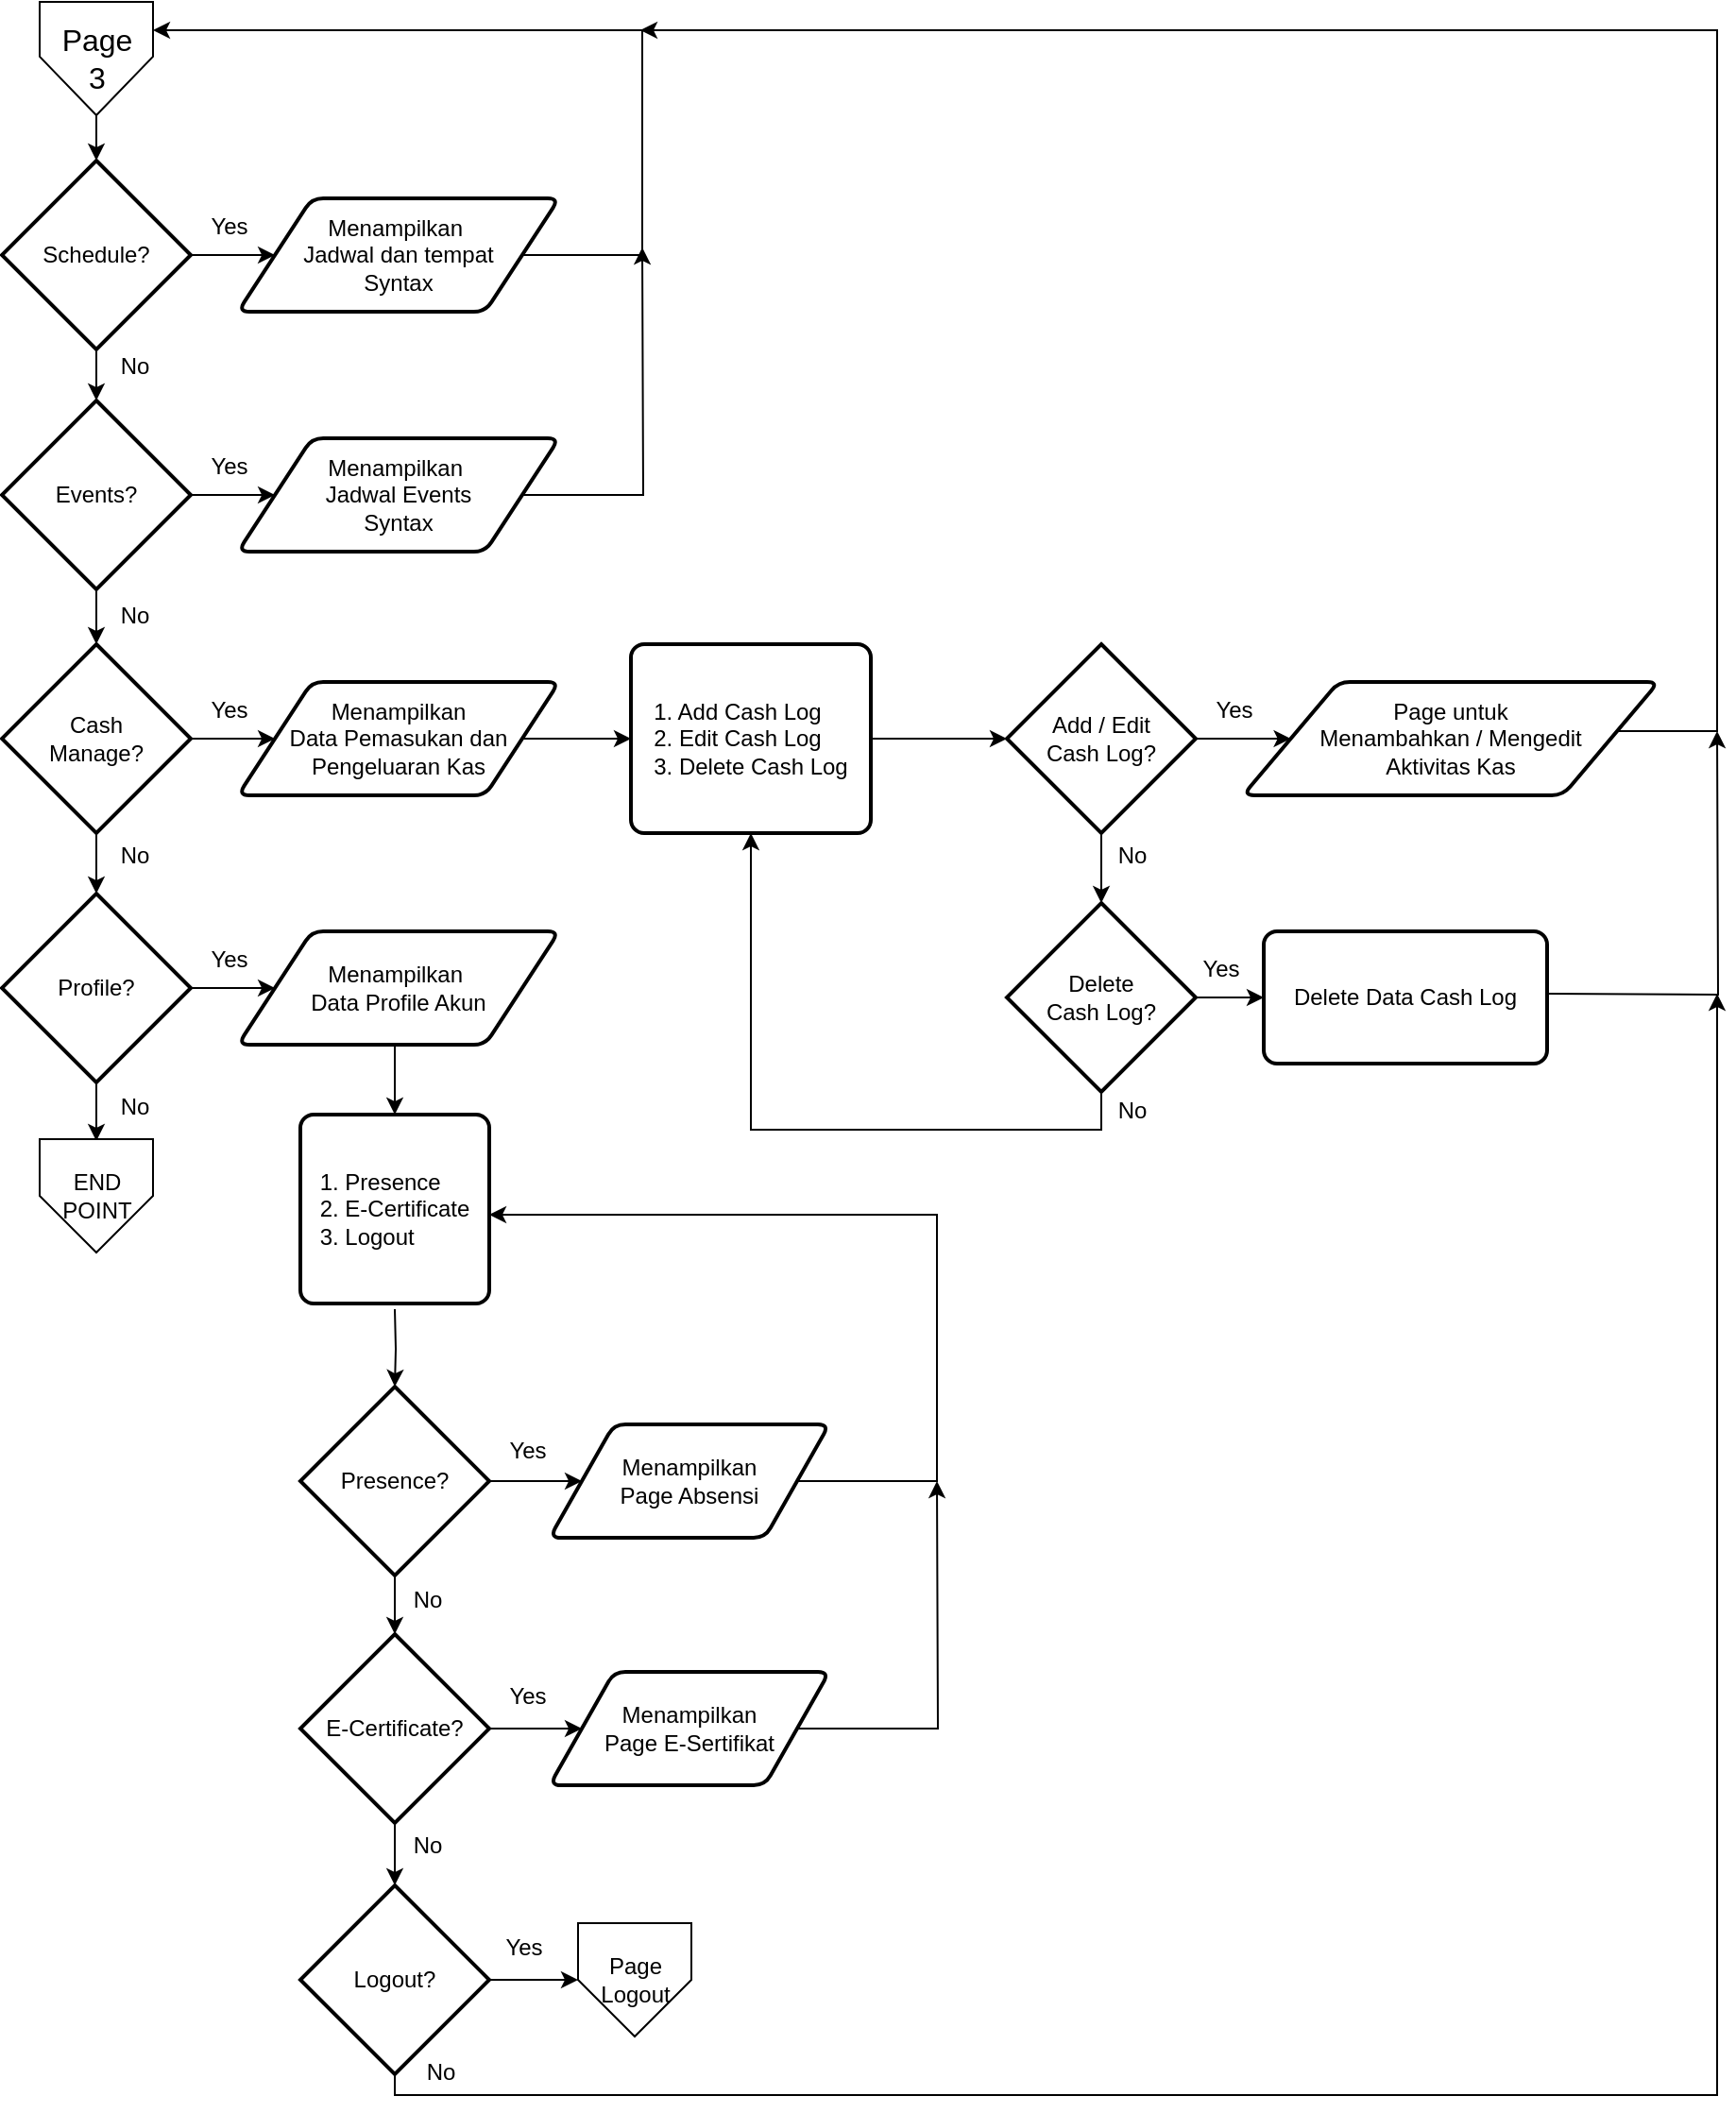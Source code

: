 <mxfile version="24.7.6">
  <diagram name="Page-1" id="k1L-fH-aqej1xiUDdUSh">
    <mxGraphModel dx="1500" dy="873" grid="1" gridSize="10" guides="1" tooltips="1" connect="1" arrows="1" fold="1" page="1" pageScale="1" pageWidth="1169" pageHeight="1654" math="0" shadow="0">
      <root>
        <mxCell id="0" />
        <mxCell id="1" parent="0" />
        <mxCell id="XSzMCote4gQr-xo7A_UP-1" value="&lt;font style=&quot;font-size: 16px;&quot;&gt;Page&lt;/font&gt;&lt;div&gt;&lt;span style=&quot;font-size: 16px;&quot;&gt;3&lt;/span&gt;&lt;/div&gt;" style="verticalLabelPosition=middle;verticalAlign=middle;html=1;shape=offPageConnector;rounded=0;size=0.517;labelPosition=center;align=center;" parent="1" vertex="1">
          <mxGeometry x="147" y="272" width="60" height="60" as="geometry" />
        </mxCell>
        <mxCell id="XSzMCote4gQr-xo7A_UP-2" style="edgeStyle=orthogonalEdgeStyle;rounded=0;orthogonalLoop=1;jettySize=auto;html=1;exitX=1;exitY=0.5;exitDx=0;exitDy=0;exitPerimeter=0;entryX=0;entryY=0.5;entryDx=0;entryDy=0;" parent="1" source="XSzMCote4gQr-xo7A_UP-3" target="XSzMCote4gQr-xo7A_UP-15" edge="1">
          <mxGeometry relative="1" as="geometry" />
        </mxCell>
        <mxCell id="XSzMCote4gQr-xo7A_UP-3" value="Schedule?" style="strokeWidth=2;html=1;shape=mxgraph.flowchart.decision;whiteSpace=wrap;" parent="1" vertex="1">
          <mxGeometry x="127" y="356" width="100" height="100" as="geometry" />
        </mxCell>
        <mxCell id="XSzMCote4gQr-xo7A_UP-4" style="edgeStyle=orthogonalEdgeStyle;rounded=0;orthogonalLoop=1;jettySize=auto;html=1;exitX=0.5;exitY=1;exitDx=0;exitDy=0;entryX=0.5;entryY=0;entryDx=0;entryDy=0;entryPerimeter=0;" parent="1" source="XSzMCote4gQr-xo7A_UP-1" target="XSzMCote4gQr-xo7A_UP-3" edge="1">
          <mxGeometry relative="1" as="geometry" />
        </mxCell>
        <mxCell id="XSzMCote4gQr-xo7A_UP-5" style="edgeStyle=orthogonalEdgeStyle;rounded=0;orthogonalLoop=1;jettySize=auto;html=1;exitX=1;exitY=0.5;exitDx=0;exitDy=0;exitPerimeter=0;entryX=0;entryY=0.5;entryDx=0;entryDy=0;" parent="1" source="XSzMCote4gQr-xo7A_UP-6" target="XSzMCote4gQr-xo7A_UP-17" edge="1">
          <mxGeometry relative="1" as="geometry" />
        </mxCell>
        <mxCell id="XSzMCote4gQr-xo7A_UP-44" value="" style="edgeStyle=orthogonalEdgeStyle;rounded=0;orthogonalLoop=1;jettySize=auto;html=1;" parent="1" source="XSzMCote4gQr-xo7A_UP-6" target="XSzMCote4gQr-xo7A_UP-43" edge="1">
          <mxGeometry relative="1" as="geometry" />
        </mxCell>
        <mxCell id="XSzMCote4gQr-xo7A_UP-6" value="Events?" style="strokeWidth=2;html=1;shape=mxgraph.flowchart.decision;whiteSpace=wrap;" parent="1" vertex="1">
          <mxGeometry x="127" y="483" width="100" height="100" as="geometry" />
        </mxCell>
        <mxCell id="XSzMCote4gQr-xo7A_UP-7" style="edgeStyle=orthogonalEdgeStyle;rounded=0;orthogonalLoop=1;jettySize=auto;html=1;exitX=0.5;exitY=1;exitDx=0;exitDy=0;exitPerimeter=0;entryX=0.5;entryY=0;entryDx=0;entryDy=0;entryPerimeter=0;" parent="1" source="XSzMCote4gQr-xo7A_UP-3" target="XSzMCote4gQr-xo7A_UP-6" edge="1">
          <mxGeometry relative="1" as="geometry" />
        </mxCell>
        <mxCell id="XSzMCote4gQr-xo7A_UP-8" value="" style="edgeStyle=orthogonalEdgeStyle;rounded=0;orthogonalLoop=1;jettySize=auto;html=1;" parent="1" source="XSzMCote4gQr-xo7A_UP-10" target="XSzMCote4gQr-xo7A_UP-19" edge="1">
          <mxGeometry relative="1" as="geometry" />
        </mxCell>
        <mxCell id="XSzMCote4gQr-xo7A_UP-9" value="" style="edgeStyle=orthogonalEdgeStyle;rounded=0;orthogonalLoop=1;jettySize=auto;html=1;" parent="1" source="XSzMCote4gQr-xo7A_UP-10" edge="1">
          <mxGeometry relative="1" as="geometry">
            <mxPoint x="177" y="875" as="targetPoint" />
          </mxGeometry>
        </mxCell>
        <mxCell id="XSzMCote4gQr-xo7A_UP-10" value="Profile?" style="strokeWidth=2;html=1;shape=mxgraph.flowchart.decision;whiteSpace=wrap;" parent="1" vertex="1">
          <mxGeometry x="127" y="744" width="100" height="100" as="geometry" />
        </mxCell>
        <mxCell id="XSzMCote4gQr-xo7A_UP-12" value="No" style="text;html=1;align=center;verticalAlign=middle;resizable=0;points=[];autosize=1;strokeColor=none;fillColor=none;" parent="1" vertex="1">
          <mxGeometry x="177" y="450" width="40" height="30" as="geometry" />
        </mxCell>
        <mxCell id="XSzMCote4gQr-xo7A_UP-14" style="edgeStyle=orthogonalEdgeStyle;rounded=0;orthogonalLoop=1;jettySize=auto;html=1;exitX=1;exitY=0.5;exitDx=0;exitDy=0;entryX=1;entryY=0.25;entryDx=0;entryDy=0;" parent="1" source="XSzMCote4gQr-xo7A_UP-15" target="XSzMCote4gQr-xo7A_UP-1" edge="1">
          <mxGeometry relative="1" as="geometry">
            <mxPoint x="466" y="292" as="targetPoint" />
            <Array as="points">
              <mxPoint x="466" y="406" />
              <mxPoint x="466" y="287" />
            </Array>
          </mxGeometry>
        </mxCell>
        <mxCell id="XSzMCote4gQr-xo7A_UP-15" value="Menampilkan&amp;nbsp;&lt;div&gt;Jadwal dan tempat&lt;div&gt;Syntax&lt;/div&gt;&lt;/div&gt;" style="shape=parallelogram;html=1;strokeWidth=2;perimeter=parallelogramPerimeter;whiteSpace=wrap;rounded=1;arcSize=12;size=0.23;" parent="1" vertex="1">
          <mxGeometry x="252" y="376" width="170" height="60" as="geometry" />
        </mxCell>
        <mxCell id="XSzMCote4gQr-xo7A_UP-16" style="edgeStyle=orthogonalEdgeStyle;rounded=0;orthogonalLoop=1;jettySize=auto;html=1;exitX=1;exitY=0.5;exitDx=0;exitDy=0;" parent="1" source="XSzMCote4gQr-xo7A_UP-17" edge="1">
          <mxGeometry relative="1" as="geometry">
            <mxPoint x="466" y="402" as="targetPoint" />
          </mxGeometry>
        </mxCell>
        <mxCell id="XSzMCote4gQr-xo7A_UP-17" value="Menampilkan&amp;nbsp;&lt;div&gt;Jadwal Events&lt;div&gt;Syntax&lt;/div&gt;&lt;/div&gt;" style="shape=parallelogram;html=1;strokeWidth=2;perimeter=parallelogramPerimeter;whiteSpace=wrap;rounded=1;arcSize=12;size=0.23;" parent="1" vertex="1">
          <mxGeometry x="252" y="503" width="170" height="60" as="geometry" />
        </mxCell>
        <mxCell id="XSzMCote4gQr-xo7A_UP-58" style="edgeStyle=orthogonalEdgeStyle;rounded=0;orthogonalLoop=1;jettySize=auto;html=1;exitX=0.5;exitY=1;exitDx=0;exitDy=0;entryX=0.5;entryY=0;entryDx=0;entryDy=0;" parent="1" source="XSzMCote4gQr-xo7A_UP-19" target="XSzMCote4gQr-xo7A_UP-22" edge="1">
          <mxGeometry relative="1" as="geometry" />
        </mxCell>
        <mxCell id="XSzMCote4gQr-xo7A_UP-19" value="Menampilkan&amp;nbsp;&lt;div&gt;Data Profile Akun&lt;/div&gt;" style="shape=parallelogram;html=1;strokeWidth=2;perimeter=parallelogramPerimeter;whiteSpace=wrap;rounded=1;arcSize=12;size=0.23;" parent="1" vertex="1">
          <mxGeometry x="252" y="764" width="170" height="60" as="geometry" />
        </mxCell>
        <mxCell id="XSzMCote4gQr-xo7A_UP-21" value="" style="edgeStyle=orthogonalEdgeStyle;rounded=0;orthogonalLoop=1;jettySize=auto;html=1;" parent="1" target="XSzMCote4gQr-xo7A_UP-25" edge="1">
          <mxGeometry relative="1" as="geometry">
            <mxPoint x="335" y="964" as="sourcePoint" />
          </mxGeometry>
        </mxCell>
        <mxCell id="XSzMCote4gQr-xo7A_UP-22" value="&lt;div style=&quot;text-align: justify;&quot;&gt;&lt;span style=&quot;background-color: initial;&quot;&gt;1. Presence&lt;/span&gt;&lt;/div&gt;&lt;div style=&quot;text-align: justify;&quot;&gt;2. E-Certificate&lt;/div&gt;&lt;div style=&quot;text-align: justify;&quot;&gt;3. Logout&lt;/div&gt;" style="rounded=1;whiteSpace=wrap;html=1;absoluteArcSize=1;arcSize=14;strokeWidth=2;" parent="1" vertex="1">
          <mxGeometry x="285" y="861" width="100" height="100" as="geometry" />
        </mxCell>
        <mxCell id="XSzMCote4gQr-xo7A_UP-23" value="" style="edgeStyle=orthogonalEdgeStyle;rounded=0;orthogonalLoop=1;jettySize=auto;html=1;" parent="1" source="XSzMCote4gQr-xo7A_UP-25" target="XSzMCote4gQr-xo7A_UP-27" edge="1">
          <mxGeometry relative="1" as="geometry" />
        </mxCell>
        <mxCell id="XSzMCote4gQr-xo7A_UP-24" value="" style="edgeStyle=orthogonalEdgeStyle;rounded=0;orthogonalLoop=1;jettySize=auto;html=1;" parent="1" source="XSzMCote4gQr-xo7A_UP-25" target="XSzMCote4gQr-xo7A_UP-31" edge="1">
          <mxGeometry relative="1" as="geometry" />
        </mxCell>
        <mxCell id="XSzMCote4gQr-xo7A_UP-25" value="Presence?" style="strokeWidth=2;html=1;shape=mxgraph.flowchart.decision;whiteSpace=wrap;" parent="1" vertex="1">
          <mxGeometry x="285" y="1005" width="100" height="100" as="geometry" />
        </mxCell>
        <mxCell id="XSzMCote4gQr-xo7A_UP-26" style="edgeStyle=orthogonalEdgeStyle;rounded=0;orthogonalLoop=1;jettySize=auto;html=1;exitX=1;exitY=0.5;exitDx=0;exitDy=0;entryX=1;entryY=0.5;entryDx=0;entryDy=0;" parent="1" source="XSzMCote4gQr-xo7A_UP-27" edge="1">
          <mxGeometry relative="1" as="geometry">
            <mxPoint x="385" y="914" as="targetPoint" />
            <Array as="points">
              <mxPoint x="622" y="1055" />
              <mxPoint x="622" y="914" />
            </Array>
          </mxGeometry>
        </mxCell>
        <mxCell id="XSzMCote4gQr-xo7A_UP-27" value="Menampilkan&lt;div&gt;Page Absensi&lt;/div&gt;" style="shape=parallelogram;html=1;strokeWidth=2;perimeter=parallelogramPerimeter;whiteSpace=wrap;rounded=1;arcSize=12;size=0.23;" parent="1" vertex="1">
          <mxGeometry x="417" y="1025" width="148" height="60" as="geometry" />
        </mxCell>
        <mxCell id="XSzMCote4gQr-xo7A_UP-28" value="Yes" style="text;html=1;align=center;verticalAlign=middle;resizable=0;points=[];autosize=1;strokeColor=none;fillColor=none;" parent="1" vertex="1">
          <mxGeometry x="385" y="1024" width="40" height="30" as="geometry" />
        </mxCell>
        <mxCell id="XSzMCote4gQr-xo7A_UP-29" value="" style="edgeStyle=orthogonalEdgeStyle;rounded=0;orthogonalLoop=1;jettySize=auto;html=1;" parent="1" source="XSzMCote4gQr-xo7A_UP-31" target="XSzMCote4gQr-xo7A_UP-33" edge="1">
          <mxGeometry relative="1" as="geometry" />
        </mxCell>
        <mxCell id="XSzMCote4gQr-xo7A_UP-30" value="" style="edgeStyle=orthogonalEdgeStyle;rounded=0;orthogonalLoop=1;jettySize=auto;html=1;" parent="1" source="XSzMCote4gQr-xo7A_UP-31" target="XSzMCote4gQr-xo7A_UP-37" edge="1">
          <mxGeometry relative="1" as="geometry" />
        </mxCell>
        <mxCell id="XSzMCote4gQr-xo7A_UP-31" value="E-Certificate?" style="strokeWidth=2;html=1;shape=mxgraph.flowchart.decision;whiteSpace=wrap;" parent="1" vertex="1">
          <mxGeometry x="285" y="1136" width="100" height="100" as="geometry" />
        </mxCell>
        <mxCell id="XSzMCote4gQr-xo7A_UP-32" style="edgeStyle=orthogonalEdgeStyle;rounded=0;orthogonalLoop=1;jettySize=auto;html=1;exitX=1;exitY=0.5;exitDx=0;exitDy=0;" parent="1" source="XSzMCote4gQr-xo7A_UP-33" edge="1">
          <mxGeometry relative="1" as="geometry">
            <mxPoint x="622" y="1055" as="targetPoint" />
          </mxGeometry>
        </mxCell>
        <mxCell id="XSzMCote4gQr-xo7A_UP-33" value="Menampilkan&lt;div&gt;Page E-Sertifikat&lt;/div&gt;" style="shape=parallelogram;html=1;strokeWidth=2;perimeter=parallelogramPerimeter;whiteSpace=wrap;rounded=1;arcSize=12;size=0.23;" parent="1" vertex="1">
          <mxGeometry x="417" y="1156" width="148" height="60" as="geometry" />
        </mxCell>
        <mxCell id="XSzMCote4gQr-xo7A_UP-34" value="Yes" style="text;html=1;align=center;verticalAlign=middle;resizable=0;points=[];autosize=1;strokeColor=none;fillColor=none;" parent="1" vertex="1">
          <mxGeometry x="385" y="1154" width="40" height="30" as="geometry" />
        </mxCell>
        <mxCell id="XSzMCote4gQr-xo7A_UP-36" value="" style="edgeStyle=orthogonalEdgeStyle;rounded=0;orthogonalLoop=1;jettySize=auto;html=1;" parent="1" source="XSzMCote4gQr-xo7A_UP-37" target="XSzMCote4gQr-xo7A_UP-41" edge="1">
          <mxGeometry relative="1" as="geometry" />
        </mxCell>
        <mxCell id="XSzMCote4gQr-xo7A_UP-74" style="edgeStyle=orthogonalEdgeStyle;rounded=0;orthogonalLoop=1;jettySize=auto;html=1;exitX=0.5;exitY=1;exitDx=0;exitDy=0;exitPerimeter=0;" parent="1" source="XSzMCote4gQr-xo7A_UP-37" edge="1">
          <mxGeometry relative="1" as="geometry">
            <mxPoint x="1035" y="797" as="targetPoint" />
            <mxPoint x="335" y="1365" as="sourcePoint" />
            <Array as="points">
              <mxPoint x="335" y="1380" />
              <mxPoint x="1035" y="1380" />
            </Array>
          </mxGeometry>
        </mxCell>
        <mxCell id="XSzMCote4gQr-xo7A_UP-37" value="Logout?" style="strokeWidth=2;html=1;shape=mxgraph.flowchart.decision;whiteSpace=wrap;" parent="1" vertex="1">
          <mxGeometry x="285" y="1269" width="100" height="100" as="geometry" />
        </mxCell>
        <mxCell id="XSzMCote4gQr-xo7A_UP-39" value="No" style="text;html=1;align=center;verticalAlign=middle;resizable=0;points=[];autosize=1;strokeColor=none;fillColor=none;" parent="1" vertex="1">
          <mxGeometry x="332" y="1103" width="40" height="30" as="geometry" />
        </mxCell>
        <mxCell id="XSzMCote4gQr-xo7A_UP-40" value="No" style="text;html=1;align=center;verticalAlign=middle;resizable=0;points=[];autosize=1;strokeColor=none;fillColor=none;" parent="1" vertex="1">
          <mxGeometry x="332" y="1233" width="40" height="30" as="geometry" />
        </mxCell>
        <mxCell id="XSzMCote4gQr-xo7A_UP-41" value="&lt;font style=&quot;font-size: 12px;&quot;&gt;Page&lt;/font&gt;&lt;div style=&quot;&quot;&gt;&lt;font style=&quot;font-size: 12px;&quot;&gt;Logout&lt;/font&gt;&lt;/div&gt;" style="verticalLabelPosition=middle;verticalAlign=middle;html=1;shape=offPageConnector;rounded=0;size=0.5;labelPosition=center;align=center;" parent="1" vertex="1">
          <mxGeometry x="432" y="1289" width="60" height="60" as="geometry" />
        </mxCell>
        <mxCell id="XSzMCote4gQr-xo7A_UP-42" value="Yes" style="text;html=1;align=center;verticalAlign=middle;resizable=0;points=[];autosize=1;strokeColor=none;fillColor=none;" parent="1" vertex="1">
          <mxGeometry x="383" y="1287" width="40" height="30" as="geometry" />
        </mxCell>
        <mxCell id="XSzMCote4gQr-xo7A_UP-49" value="" style="edgeStyle=orthogonalEdgeStyle;rounded=0;orthogonalLoop=1;jettySize=auto;html=1;" parent="1" source="XSzMCote4gQr-xo7A_UP-43" target="XSzMCote4gQr-xo7A_UP-47" edge="1">
          <mxGeometry relative="1" as="geometry" />
        </mxCell>
        <mxCell id="XSzMCote4gQr-xo7A_UP-51" value="" style="edgeStyle=orthogonalEdgeStyle;rounded=0;orthogonalLoop=1;jettySize=auto;html=1;" parent="1" source="XSzMCote4gQr-xo7A_UP-43" target="XSzMCote4gQr-xo7A_UP-10" edge="1">
          <mxGeometry relative="1" as="geometry" />
        </mxCell>
        <mxCell id="XSzMCote4gQr-xo7A_UP-43" value="Cash&lt;div&gt;Manage?&lt;/div&gt;" style="strokeWidth=2;html=1;shape=mxgraph.flowchart.decision;whiteSpace=wrap;" parent="1" vertex="1">
          <mxGeometry x="127" y="612" width="100" height="100" as="geometry" />
        </mxCell>
        <mxCell id="XSzMCote4gQr-xo7A_UP-45" value="No" style="text;html=1;align=center;verticalAlign=middle;resizable=0;points=[];autosize=1;strokeColor=none;fillColor=none;" parent="1" vertex="1">
          <mxGeometry x="177" y="582" width="40" height="30" as="geometry" />
        </mxCell>
        <mxCell id="XSzMCote4gQr-xo7A_UP-46" value="" style="edgeStyle=orthogonalEdgeStyle;rounded=0;orthogonalLoop=1;jettySize=auto;html=1;" parent="1" source="XSzMCote4gQr-xo7A_UP-47" target="XSzMCote4gQr-xo7A_UP-48" edge="1">
          <mxGeometry relative="1" as="geometry" />
        </mxCell>
        <mxCell id="XSzMCote4gQr-xo7A_UP-47" value="Menampilkan&lt;div&gt;Data Pemasukan dan&lt;/div&gt;&lt;div&gt;Pengeluaran Kas&lt;/div&gt;" style="shape=parallelogram;html=1;strokeWidth=2;perimeter=parallelogramPerimeter;whiteSpace=wrap;rounded=1;arcSize=12;size=0.23;" parent="1" vertex="1">
          <mxGeometry x="252" y="632" width="170" height="60" as="geometry" />
        </mxCell>
        <mxCell id="XSzMCote4gQr-xo7A_UP-63" value="" style="edgeStyle=orthogonalEdgeStyle;rounded=0;orthogonalLoop=1;jettySize=auto;html=1;" parent="1" source="XSzMCote4gQr-xo7A_UP-48" target="XSzMCote4gQr-xo7A_UP-59" edge="1">
          <mxGeometry relative="1" as="geometry" />
        </mxCell>
        <mxCell id="XSzMCote4gQr-xo7A_UP-48" value="&lt;div style=&quot;text-align: justify;&quot;&gt;&lt;span style=&quot;background-color: initial;&quot;&gt;1. Add Cash Log&lt;/span&gt;&lt;/div&gt;&lt;div style=&quot;text-align: justify;&quot;&gt;2. Edit Cash Log&lt;/div&gt;&lt;div style=&quot;text-align: justify;&quot;&gt;3. Delete Cash Log&lt;/div&gt;" style="rounded=1;whiteSpace=wrap;html=1;absoluteArcSize=1;arcSize=14;strokeWidth=2;align=center;" parent="1" vertex="1">
          <mxGeometry x="460" y="612" width="127" height="100" as="geometry" />
        </mxCell>
        <mxCell id="XSzMCote4gQr-xo7A_UP-50" value="Yes" style="text;html=1;align=center;verticalAlign=middle;resizable=0;points=[];autosize=1;strokeColor=none;fillColor=none;" parent="1" vertex="1">
          <mxGeometry x="227" y="632" width="40" height="30" as="geometry" />
        </mxCell>
        <mxCell id="XSzMCote4gQr-xo7A_UP-64" value="" style="edgeStyle=orthogonalEdgeStyle;rounded=0;orthogonalLoop=1;jettySize=auto;html=1;" parent="1" source="XSzMCote4gQr-xo7A_UP-59" target="XSzMCote4gQr-xo7A_UP-60" edge="1">
          <mxGeometry relative="1" as="geometry" />
        </mxCell>
        <mxCell id="XSzMCote4gQr-xo7A_UP-66" value="" style="edgeStyle=orthogonalEdgeStyle;rounded=0;orthogonalLoop=1;jettySize=auto;html=1;" parent="1" source="XSzMCote4gQr-xo7A_UP-59" target="XSzMCote4gQr-xo7A_UP-61" edge="1">
          <mxGeometry relative="1" as="geometry" />
        </mxCell>
        <mxCell id="XSzMCote4gQr-xo7A_UP-59" value="Add / Edit&lt;div&gt;Cash Log?&lt;/div&gt;" style="strokeWidth=2;html=1;shape=mxgraph.flowchart.decision;whiteSpace=wrap;" parent="1" vertex="1">
          <mxGeometry x="659" y="612" width="100" height="100" as="geometry" />
        </mxCell>
        <mxCell id="XSzMCote4gQr-xo7A_UP-73" style="edgeStyle=elbowEdgeStyle;rounded=0;orthogonalLoop=1;jettySize=auto;html=1;exitX=1;exitY=0.5;exitDx=0;exitDy=0;" parent="1" edge="1">
          <mxGeometry relative="1" as="geometry">
            <mxPoint x="465" y="287" as="targetPoint" />
            <Array as="points">
              <mxPoint x="1035" y="507" />
            </Array>
            <mxPoint x="978.7" y="658" as="sourcePoint" />
          </mxGeometry>
        </mxCell>
        <mxCell id="XSzMCote4gQr-xo7A_UP-60" value="Page untuk&lt;div&gt;Menambahkan / Mengedit&lt;/div&gt;&lt;div&gt;Aktivitas Kas&lt;/div&gt;" style="shape=parallelogram;html=1;strokeWidth=2;perimeter=parallelogramPerimeter;whiteSpace=wrap;rounded=1;arcSize=12;size=0.23;" parent="1" vertex="1">
          <mxGeometry x="784" y="632" width="220" height="60" as="geometry" />
        </mxCell>
        <mxCell id="XSzMCote4gQr-xo7A_UP-68" value="" style="edgeStyle=orthogonalEdgeStyle;rounded=0;orthogonalLoop=1;jettySize=auto;html=1;" parent="1" source="XSzMCote4gQr-xo7A_UP-61" target="XSzMCote4gQr-xo7A_UP-62" edge="1">
          <mxGeometry relative="1" as="geometry" />
        </mxCell>
        <mxCell id="XSzMCote4gQr-xo7A_UP-70" style="edgeStyle=orthogonalEdgeStyle;rounded=0;orthogonalLoop=1;jettySize=auto;html=1;exitX=0.5;exitY=1;exitDx=0;exitDy=0;exitPerimeter=0;entryX=0.5;entryY=1;entryDx=0;entryDy=0;" parent="1" source="XSzMCote4gQr-xo7A_UP-61" target="XSzMCote4gQr-xo7A_UP-48" edge="1">
          <mxGeometry relative="1" as="geometry" />
        </mxCell>
        <mxCell id="XSzMCote4gQr-xo7A_UP-61" value="Delete&lt;div&gt;Cash Log?&lt;/div&gt;" style="strokeWidth=2;html=1;shape=mxgraph.flowchart.decision;whiteSpace=wrap;" parent="1" vertex="1">
          <mxGeometry x="659" y="749" width="100" height="100" as="geometry" />
        </mxCell>
        <mxCell id="XSzMCote4gQr-xo7A_UP-72" style="edgeStyle=orthogonalEdgeStyle;rounded=0;orthogonalLoop=1;jettySize=auto;html=1;exitX=1;exitY=0.5;exitDx=0;exitDy=0;" parent="1" edge="1">
          <mxGeometry relative="1" as="geometry">
            <mxPoint x="1035" y="658" as="targetPoint" />
            <mxPoint x="945" y="797" as="sourcePoint" />
          </mxGeometry>
        </mxCell>
        <mxCell id="XSzMCote4gQr-xo7A_UP-62" value="Delete Data Cash Log" style="rounded=1;whiteSpace=wrap;html=1;absoluteArcSize=1;arcSize=14;strokeWidth=2;" parent="1" vertex="1">
          <mxGeometry x="795" y="764" width="150" height="70" as="geometry" />
        </mxCell>
        <mxCell id="XSzMCote4gQr-xo7A_UP-65" value="Yes" style="text;html=1;align=center;verticalAlign=middle;resizable=0;points=[];autosize=1;strokeColor=none;fillColor=none;" parent="1" vertex="1">
          <mxGeometry x="759" y="632" width="40" height="30" as="geometry" />
        </mxCell>
        <mxCell id="XSzMCote4gQr-xo7A_UP-67" value="No" style="text;html=1;align=center;verticalAlign=middle;resizable=0;points=[];autosize=1;strokeColor=none;fillColor=none;" parent="1" vertex="1">
          <mxGeometry x="705" y="709" width="40" height="30" as="geometry" />
        </mxCell>
        <mxCell id="XSzMCote4gQr-xo7A_UP-69" value="Yes" style="text;html=1;align=center;verticalAlign=middle;resizable=0;points=[];autosize=1;strokeColor=none;fillColor=none;" parent="1" vertex="1">
          <mxGeometry x="752" y="769" width="40" height="30" as="geometry" />
        </mxCell>
        <mxCell id="XSzMCote4gQr-xo7A_UP-71" value="No" style="text;html=1;align=center;verticalAlign=middle;resizable=0;points=[];autosize=1;strokeColor=none;fillColor=none;" parent="1" vertex="1">
          <mxGeometry x="705" y="844" width="40" height="30" as="geometry" />
        </mxCell>
        <mxCell id="XSzMCote4gQr-xo7A_UP-75" value="No" style="text;html=1;align=center;verticalAlign=middle;resizable=0;points=[];autosize=1;strokeColor=none;fillColor=none;" parent="1" vertex="1">
          <mxGeometry x="339" y="1353" width="40" height="30" as="geometry" />
        </mxCell>
        <mxCell id="XSzMCote4gQr-xo7A_UP-76" value="No" style="text;html=1;align=center;verticalAlign=middle;resizable=0;points=[];autosize=1;strokeColor=none;fillColor=none;" parent="1" vertex="1">
          <mxGeometry x="177" y="709" width="40" height="30" as="geometry" />
        </mxCell>
        <mxCell id="XSzMCote4gQr-xo7A_UP-77" value="Yes" style="text;html=1;align=center;verticalAlign=middle;resizable=0;points=[];autosize=1;strokeColor=none;fillColor=none;" parent="1" vertex="1">
          <mxGeometry x="227" y="764" width="40" height="30" as="geometry" />
        </mxCell>
        <mxCell id="XSzMCote4gQr-xo7A_UP-78" value="No" style="text;html=1;align=center;verticalAlign=middle;resizable=0;points=[];autosize=1;strokeColor=none;fillColor=none;" parent="1" vertex="1">
          <mxGeometry x="177" y="842" width="40" height="30" as="geometry" />
        </mxCell>
        <mxCell id="XSzMCote4gQr-xo7A_UP-79" value="Yes" style="text;html=1;align=center;verticalAlign=middle;resizable=0;points=[];autosize=1;strokeColor=none;fillColor=none;" parent="1" vertex="1">
          <mxGeometry x="227" y="503" width="40" height="30" as="geometry" />
        </mxCell>
        <mxCell id="XSzMCote4gQr-xo7A_UP-80" value="Yes" style="text;html=1;align=center;verticalAlign=middle;resizable=0;points=[];autosize=1;strokeColor=none;fillColor=none;" parent="1" vertex="1">
          <mxGeometry x="227" y="376" width="40" height="30" as="geometry" />
        </mxCell>
        <mxCell id="BGAgBEuzldwWwedri7fR-1" value="END&lt;div&gt;POINT&lt;/div&gt;" style="verticalLabelPosition=middle;verticalAlign=middle;html=1;shape=offPageConnector;rounded=0;size=0.5;labelPosition=center;align=center;" vertex="1" parent="1">
          <mxGeometry x="147" y="874" width="60" height="60" as="geometry" />
        </mxCell>
      </root>
    </mxGraphModel>
  </diagram>
</mxfile>
